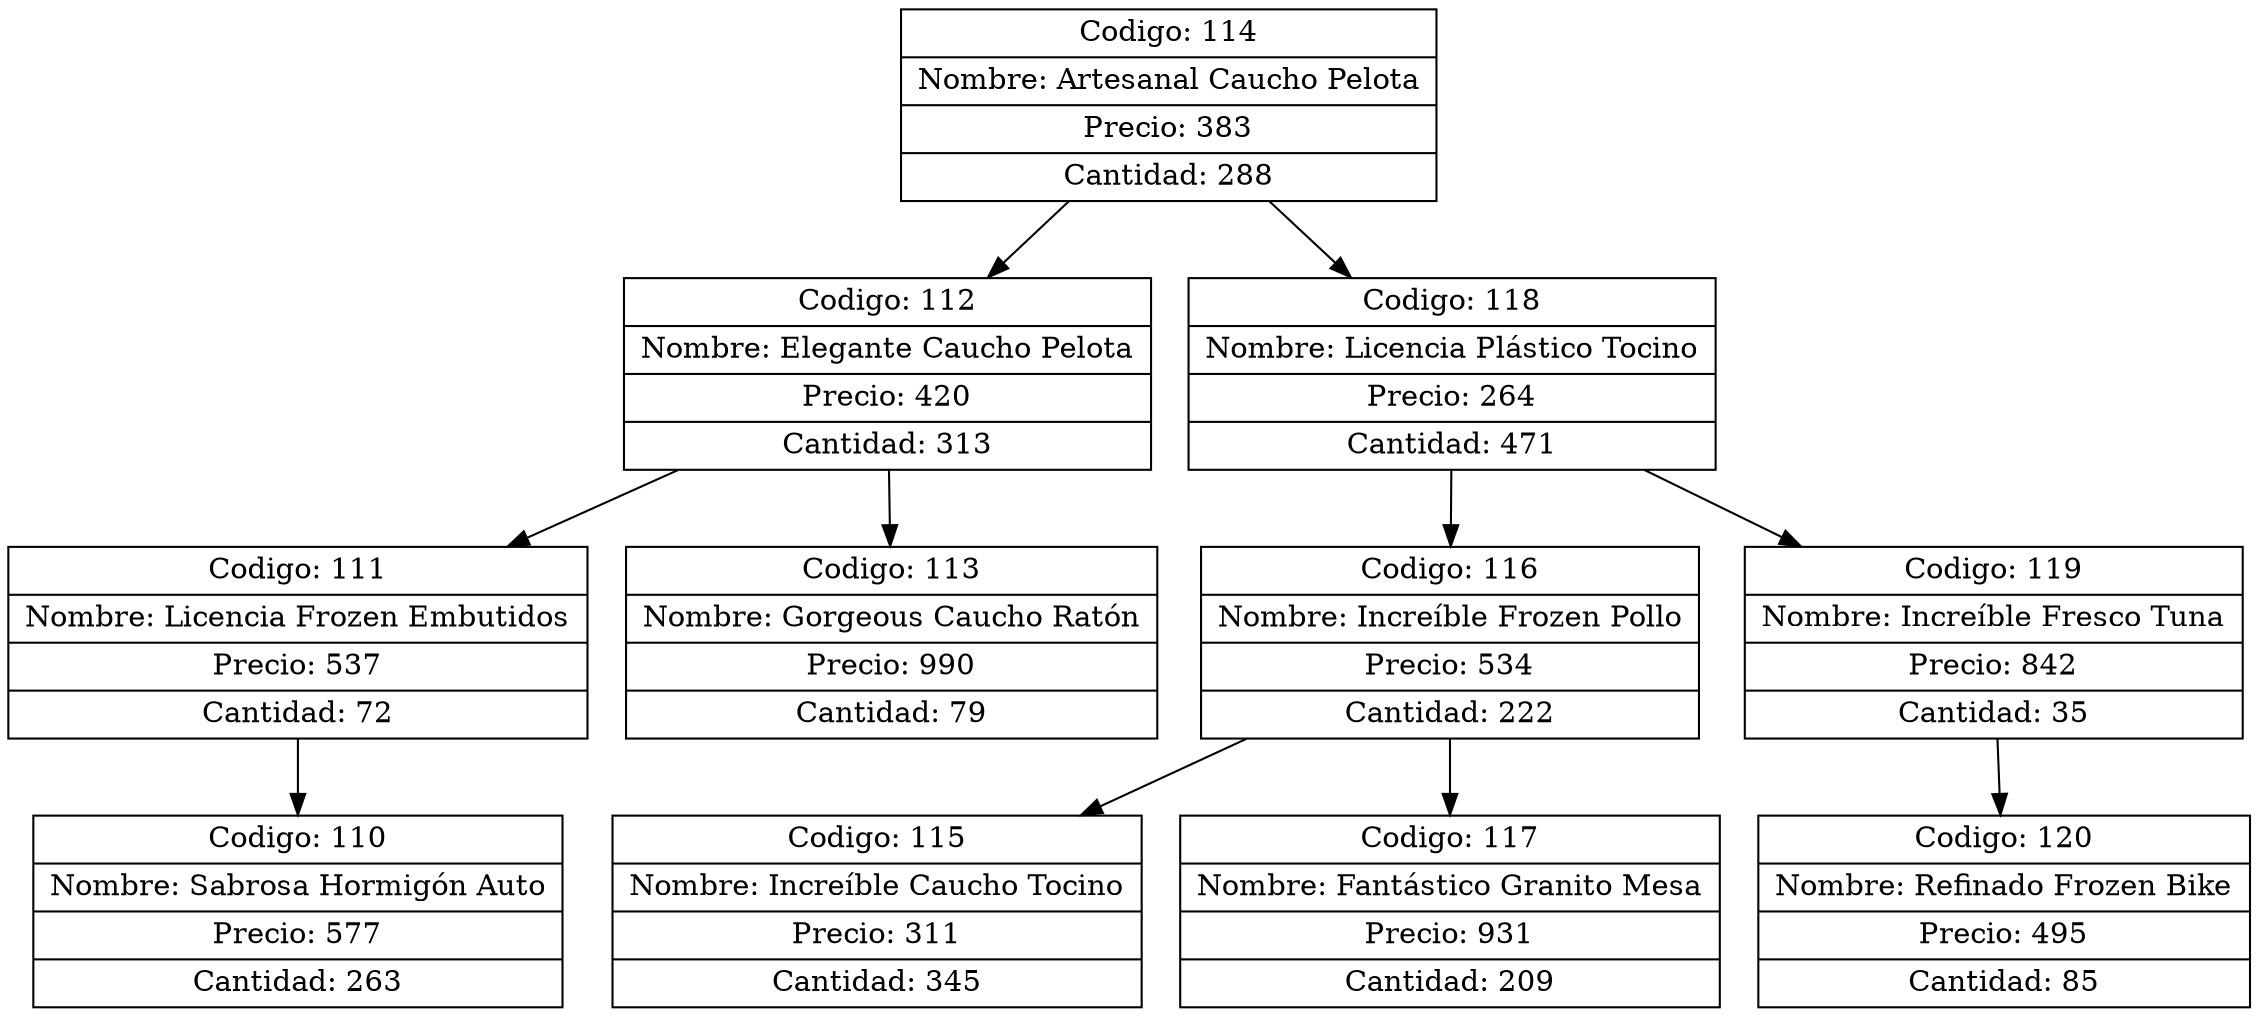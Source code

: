 digraph G{
node[shape="box" shape="record"]
nodo114[label="{ Codigo: 114 | Nombre: Artesanal Caucho Pelota | Precio: 383 | Cantidad: 288}"];
nodo112[label="{ Codigo: 112 | Nombre: Elegante Caucho Pelota | Precio: 420 | Cantidad: 313}"];
nodo111[label="{ Codigo: 111 | Nombre: Licencia Frozen Embutidos | Precio: 537 | Cantidad: 72}"];
nodo110[label="{ Codigo: 110 | Nombre: Sabrosa Hormigón Auto | Precio: 577 | Cantidad: 263}"];
nodo111->nodo110;
nodo112->nodo111;
nodo113[label="{ Codigo: 113 | Nombre: Gorgeous Caucho Ratón | Precio: 990 | Cantidad: 79}"];
nodo112->nodo113;
nodo114->nodo112;
nodo118[label="{ Codigo: 118 | Nombre: Licencia Plástico Tocino | Precio: 264 | Cantidad: 471}"];
nodo116[label="{ Codigo: 116 | Nombre: Increíble Frozen Pollo | Precio: 534 | Cantidad: 222}"];
nodo115[label="{ Codigo: 115 | Nombre: Increíble Caucho Tocino | Precio: 311 | Cantidad: 345}"];
nodo116->nodo115;
nodo117[label="{ Codigo: 117 | Nombre: Fantástico Granito Mesa | Precio: 931 | Cantidad: 209}"];
nodo116->nodo117;
nodo118->nodo116;
nodo119[label="{ Codigo: 119 | Nombre: Increíble Fresco Tuna | Precio: 842 | Cantidad: 35}"];
nodo120[label="{ Codigo: 120 | Nombre: Refinado Frozen Bike | Precio: 495 | Cantidad: 85}"];
nodo119->nodo120;
nodo118->nodo119;
nodo114->nodo118;
}
